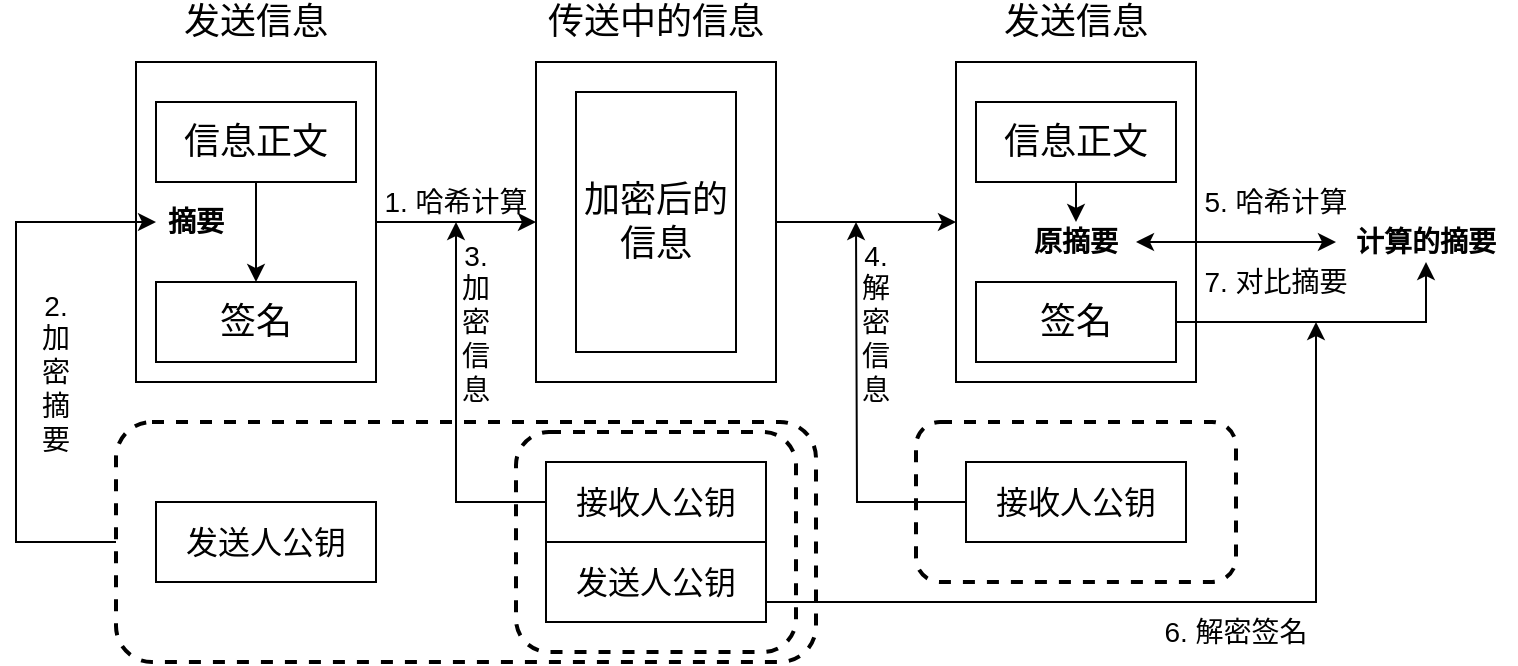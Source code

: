 <mxfile version="14.6.6" type="github">
  <diagram id="GYiH3a7vK1oOKCzfAaTV" name="Page-1">
    <mxGraphModel dx="850" dy="502" grid="1" gridSize="10" guides="1" tooltips="1" connect="1" arrows="1" fold="1" page="0" pageScale="1" pageWidth="827" pageHeight="1169" math="0" shadow="0">
      <root>
        <mxCell id="0" />
        <mxCell id="1" parent="0" />
        <mxCell id="eQzSi57OZZ5EPF46wHgy-8" value="" style="rounded=0;whiteSpace=wrap;html=1;" vertex="1" parent="1">
          <mxGeometry x="640" y="120" width="120" height="160" as="geometry" />
        </mxCell>
        <mxCell id="eQzSi57OZZ5EPF46wHgy-20" value="" style="rounded=1;whiteSpace=wrap;html=1;fillColor=none;dashed=1;strokeWidth=2;" vertex="1" parent="1">
          <mxGeometry x="620" y="300" width="160" height="80" as="geometry" />
        </mxCell>
        <mxCell id="eQzSi57OZZ5EPF46wHgy-18" value="" style="rounded=1;whiteSpace=wrap;html=1;fillColor=none;dashed=1;strokeWidth=2;" vertex="1" parent="1">
          <mxGeometry x="220" y="300" width="350" height="120" as="geometry" />
        </mxCell>
        <mxCell id="eQzSi57OZZ5EPF46wHgy-19" value="" style="rounded=1;whiteSpace=wrap;html=1;fillColor=none;dashed=1;strokeWidth=2;" vertex="1" parent="1">
          <mxGeometry x="420" y="305" width="140" height="110" as="geometry" />
        </mxCell>
        <mxCell id="eQzSi57OZZ5EPF46wHgy-21" style="edgeStyle=orthogonalEdgeStyle;rounded=0;orthogonalLoop=1;jettySize=auto;html=1;exitX=1;exitY=0.5;exitDx=0;exitDy=0;entryX=0;entryY=0.5;entryDx=0;entryDy=0;" edge="1" parent="1" source="eQzSi57OZZ5EPF46wHgy-1" target="eQzSi57OZZ5EPF46wHgy-6">
          <mxGeometry relative="1" as="geometry" />
        </mxCell>
        <mxCell id="eQzSi57OZZ5EPF46wHgy-1" value="" style="rounded=0;whiteSpace=wrap;html=1;" vertex="1" parent="1">
          <mxGeometry x="230" y="120" width="120" height="160" as="geometry" />
        </mxCell>
        <mxCell id="eQzSi57OZZ5EPF46wHgy-5" style="edgeStyle=orthogonalEdgeStyle;rounded=0;orthogonalLoop=1;jettySize=auto;html=1;exitX=0.5;exitY=1;exitDx=0;exitDy=0;" edge="1" parent="1" source="eQzSi57OZZ5EPF46wHgy-2" target="eQzSi57OZZ5EPF46wHgy-3">
          <mxGeometry relative="1" as="geometry" />
        </mxCell>
        <mxCell id="eQzSi57OZZ5EPF46wHgy-2" value="&lt;font style=&quot;font-size: 18px&quot;&gt;信息正文&lt;/font&gt;" style="rounded=0;whiteSpace=wrap;html=1;" vertex="1" parent="1">
          <mxGeometry x="240" y="140" width="100" height="40" as="geometry" />
        </mxCell>
        <mxCell id="eQzSi57OZZ5EPF46wHgy-3" value="&lt;font style=&quot;font-size: 18px&quot;&gt;签名&lt;/font&gt;" style="rounded=0;whiteSpace=wrap;html=1;" vertex="1" parent="1">
          <mxGeometry x="240" y="230" width="100" height="40" as="geometry" />
        </mxCell>
        <mxCell id="eQzSi57OZZ5EPF46wHgy-4" value="&lt;font style=&quot;font-size: 18px&quot;&gt;发送信息&lt;/font&gt;" style="text;html=1;strokeColor=none;fillColor=none;align=center;verticalAlign=middle;whiteSpace=wrap;rounded=0;" vertex="1" parent="1">
          <mxGeometry x="250" y="90" width="80" height="20" as="geometry" />
        </mxCell>
        <mxCell id="eQzSi57OZZ5EPF46wHgy-23" style="edgeStyle=orthogonalEdgeStyle;rounded=0;orthogonalLoop=1;jettySize=auto;html=1;exitX=1;exitY=0.5;exitDx=0;exitDy=0;" edge="1" parent="1" source="eQzSi57OZZ5EPF46wHgy-6" target="eQzSi57OZZ5EPF46wHgy-8">
          <mxGeometry relative="1" as="geometry" />
        </mxCell>
        <mxCell id="eQzSi57OZZ5EPF46wHgy-6" value="" style="rounded=0;whiteSpace=wrap;html=1;" vertex="1" parent="1">
          <mxGeometry x="430" y="120" width="120" height="160" as="geometry" />
        </mxCell>
        <mxCell id="eQzSi57OZZ5EPF46wHgy-7" value="&lt;font style=&quot;font-size: 18px&quot;&gt;加密后的信息&lt;/font&gt;" style="rounded=0;whiteSpace=wrap;html=1;" vertex="1" parent="1">
          <mxGeometry x="450" y="135" width="80" height="130" as="geometry" />
        </mxCell>
        <mxCell id="eQzSi57OZZ5EPF46wHgy-40" style="edgeStyle=orthogonalEdgeStyle;rounded=0;orthogonalLoop=1;jettySize=auto;html=1;exitX=0.5;exitY=1;exitDx=0;exitDy=0;entryX=0.5;entryY=0;entryDx=0;entryDy=0;startArrow=none;startFill=0;" edge="1" parent="1" source="eQzSi57OZZ5EPF46wHgy-10" target="eQzSi57OZZ5EPF46wHgy-38">
          <mxGeometry relative="1" as="geometry" />
        </mxCell>
        <mxCell id="eQzSi57OZZ5EPF46wHgy-10" value="&lt;font style=&quot;font-size: 18px&quot;&gt;信息正文&lt;/font&gt;" style="rounded=0;whiteSpace=wrap;html=1;" vertex="1" parent="1">
          <mxGeometry x="650" y="140" width="100" height="40" as="geometry" />
        </mxCell>
        <mxCell id="eQzSi57OZZ5EPF46wHgy-37" style="edgeStyle=orthogonalEdgeStyle;rounded=0;orthogonalLoop=1;jettySize=auto;html=1;exitX=1;exitY=0.5;exitDx=0;exitDy=0;entryX=0.5;entryY=1;entryDx=0;entryDy=0;" edge="1" parent="1" source="eQzSi57OZZ5EPF46wHgy-11" target="eQzSi57OZZ5EPF46wHgy-36">
          <mxGeometry relative="1" as="geometry" />
        </mxCell>
        <mxCell id="eQzSi57OZZ5EPF46wHgy-11" value="&lt;font style=&quot;font-size: 18px&quot;&gt;签名&lt;/font&gt;" style="rounded=0;whiteSpace=wrap;html=1;" vertex="1" parent="1">
          <mxGeometry x="650" y="230" width="100" height="40" as="geometry" />
        </mxCell>
        <mxCell id="eQzSi57OZZ5EPF46wHgy-12" value="&lt;font style=&quot;font-size: 18px&quot;&gt;发送信息&lt;/font&gt;" style="text;html=1;strokeColor=none;fillColor=none;align=center;verticalAlign=middle;whiteSpace=wrap;rounded=0;" vertex="1" parent="1">
          <mxGeometry x="660" y="90" width="80" height="20" as="geometry" />
        </mxCell>
        <mxCell id="eQzSi57OZZ5EPF46wHgy-13" value="&lt;font style=&quot;font-size: 18px&quot;&gt;传送中的信息&lt;/font&gt;" style="text;html=1;strokeColor=none;fillColor=none;align=center;verticalAlign=middle;whiteSpace=wrap;rounded=0;" vertex="1" parent="1">
          <mxGeometry x="430" y="90" width="120" height="20" as="geometry" />
        </mxCell>
        <mxCell id="eQzSi57OZZ5EPF46wHgy-14" value="&lt;font style=&quot;font-size: 16px&quot;&gt;发送人公钥&lt;/font&gt;" style="rounded=0;whiteSpace=wrap;html=1;" vertex="1" parent="1">
          <mxGeometry x="240" y="340" width="110" height="40" as="geometry" />
        </mxCell>
        <mxCell id="eQzSi57OZZ5EPF46wHgy-45" style="edgeStyle=orthogonalEdgeStyle;rounded=0;orthogonalLoop=1;jettySize=auto;html=1;exitX=1;exitY=0.75;exitDx=0;exitDy=0;startArrow=none;startFill=0;" edge="1" parent="1" source="eQzSi57OZZ5EPF46wHgy-15">
          <mxGeometry relative="1" as="geometry">
            <mxPoint x="820" y="250" as="targetPoint" />
            <Array as="points">
              <mxPoint x="820" y="390" />
            </Array>
          </mxGeometry>
        </mxCell>
        <mxCell id="eQzSi57OZZ5EPF46wHgy-15" value="&lt;font style=&quot;font-size: 16px&quot;&gt;发送人公钥&lt;/font&gt;" style="rounded=0;whiteSpace=wrap;html=1;" vertex="1" parent="1">
          <mxGeometry x="435" y="360" width="110" height="40" as="geometry" />
        </mxCell>
        <mxCell id="eQzSi57OZZ5EPF46wHgy-32" style="edgeStyle=orthogonalEdgeStyle;rounded=0;orthogonalLoop=1;jettySize=auto;html=1;exitX=0;exitY=0.5;exitDx=0;exitDy=0;entryX=0.5;entryY=1;entryDx=0;entryDy=0;" edge="1" parent="1" source="eQzSi57OZZ5EPF46wHgy-16" target="eQzSi57OZZ5EPF46wHgy-24">
          <mxGeometry relative="1" as="geometry" />
        </mxCell>
        <mxCell id="eQzSi57OZZ5EPF46wHgy-16" value="&lt;font style=&quot;font-size: 16px&quot;&gt;接收人公钥&lt;/font&gt;" style="rounded=0;whiteSpace=wrap;html=1;" vertex="1" parent="1">
          <mxGeometry x="435" y="320" width="110" height="40" as="geometry" />
        </mxCell>
        <mxCell id="eQzSi57OZZ5EPF46wHgy-34" style="edgeStyle=orthogonalEdgeStyle;rounded=0;orthogonalLoop=1;jettySize=auto;html=1;exitX=0;exitY=0.5;exitDx=0;exitDy=0;" edge="1" parent="1" source="eQzSi57OZZ5EPF46wHgy-17">
          <mxGeometry relative="1" as="geometry">
            <mxPoint x="590" y="200" as="targetPoint" />
          </mxGeometry>
        </mxCell>
        <mxCell id="eQzSi57OZZ5EPF46wHgy-17" value="&lt;font style=&quot;font-size: 16px&quot;&gt;接收人公钥&lt;/font&gt;" style="rounded=0;whiteSpace=wrap;html=1;" vertex="1" parent="1">
          <mxGeometry x="645" y="320" width="110" height="40" as="geometry" />
        </mxCell>
        <mxCell id="eQzSi57OZZ5EPF46wHgy-26" style="edgeStyle=orthogonalEdgeStyle;rounded=0;orthogonalLoop=1;jettySize=auto;html=1;exitX=0;exitY=0.5;exitDx=0;exitDy=0;entryX=0;entryY=0.5;entryDx=0;entryDy=0;" edge="1" parent="1" source="eQzSi57OZZ5EPF46wHgy-18" target="eQzSi57OZZ5EPF46wHgy-27">
          <mxGeometry relative="1" as="geometry">
            <mxPoint x="180" y="210" as="targetPoint" />
            <Array as="points">
              <mxPoint x="170" y="360" />
              <mxPoint x="170" y="200" />
            </Array>
          </mxGeometry>
        </mxCell>
        <mxCell id="eQzSi57OZZ5EPF46wHgy-24" value="&lt;font style=&quot;font-size: 14px&quot;&gt;1. 哈希计算&lt;/font&gt;" style="text;html=1;strokeColor=none;fillColor=none;align=center;verticalAlign=middle;whiteSpace=wrap;rounded=0;dashed=1;" vertex="1" parent="1">
          <mxGeometry x="350" y="180" width="80" height="20" as="geometry" />
        </mxCell>
        <mxCell id="eQzSi57OZZ5EPF46wHgy-27" value="&lt;font style=&quot;font-size: 14px&quot;&gt;&lt;b&gt;摘要&lt;/b&gt;&lt;/font&gt;" style="text;html=1;strokeColor=none;fillColor=none;align=center;verticalAlign=middle;whiteSpace=wrap;rounded=0;dashed=1;" vertex="1" parent="1">
          <mxGeometry x="240" y="190" width="40" height="20" as="geometry" />
        </mxCell>
        <mxCell id="eQzSi57OZZ5EPF46wHgy-29" value="&lt;font style=&quot;font-size: 14px&quot;&gt;2.&lt;br&gt;加&lt;br&gt;密&lt;br&gt;摘&lt;br&gt;要&lt;/font&gt;" style="text;html=1;strokeColor=none;fillColor=none;align=center;verticalAlign=middle;whiteSpace=wrap;rounded=0;dashed=1;" vertex="1" parent="1">
          <mxGeometry x="170" y="240" width="40" height="70" as="geometry" />
        </mxCell>
        <mxCell id="eQzSi57OZZ5EPF46wHgy-33" value="&lt;font style=&quot;font-size: 14px&quot;&gt;3.&lt;br&gt;加&lt;br&gt;密&lt;br&gt;信&lt;br&gt;息&lt;br&gt;&lt;/font&gt;" style="text;html=1;strokeColor=none;fillColor=none;align=center;verticalAlign=middle;whiteSpace=wrap;rounded=0;dashed=1;" vertex="1" parent="1">
          <mxGeometry x="380" y="215" width="40" height="70" as="geometry" />
        </mxCell>
        <mxCell id="eQzSi57OZZ5EPF46wHgy-35" value="&lt;font style=&quot;font-size: 14px&quot;&gt;4.&lt;br&gt;解&lt;br&gt;密&lt;br&gt;信&lt;br&gt;息&lt;br&gt;&lt;/font&gt;" style="text;html=1;strokeColor=none;fillColor=none;align=center;verticalAlign=middle;whiteSpace=wrap;rounded=0;dashed=1;" vertex="1" parent="1">
          <mxGeometry x="580" y="215" width="40" height="70" as="geometry" />
        </mxCell>
        <mxCell id="eQzSi57OZZ5EPF46wHgy-36" value="&lt;font style=&quot;font-size: 14px&quot;&gt;&lt;b&gt;计算的摘要&lt;/b&gt;&lt;/font&gt;" style="text;html=1;strokeColor=none;fillColor=none;align=center;verticalAlign=middle;whiteSpace=wrap;rounded=0;dashed=1;" vertex="1" parent="1">
          <mxGeometry x="830" y="200" width="90" height="20" as="geometry" />
        </mxCell>
        <mxCell id="eQzSi57OZZ5EPF46wHgy-39" style="edgeStyle=orthogonalEdgeStyle;rounded=0;orthogonalLoop=1;jettySize=auto;html=1;exitX=1;exitY=0.5;exitDx=0;exitDy=0;entryX=0;entryY=0.5;entryDx=0;entryDy=0;startArrow=classic;startFill=1;" edge="1" parent="1" source="eQzSi57OZZ5EPF46wHgy-38" target="eQzSi57OZZ5EPF46wHgy-36">
          <mxGeometry relative="1" as="geometry" />
        </mxCell>
        <mxCell id="eQzSi57OZZ5EPF46wHgy-38" value="&lt;font style=&quot;font-size: 14px&quot;&gt;&lt;b&gt;原摘要&lt;/b&gt;&lt;/font&gt;" style="text;html=1;strokeColor=none;fillColor=none;align=center;verticalAlign=middle;whiteSpace=wrap;rounded=0;dashed=1;" vertex="1" parent="1">
          <mxGeometry x="670" y="200" width="60" height="20" as="geometry" />
        </mxCell>
        <mxCell id="eQzSi57OZZ5EPF46wHgy-42" value="&lt;font style=&quot;font-size: 14px&quot;&gt;5. 哈希计算&lt;/font&gt;" style="text;html=1;strokeColor=none;fillColor=none;align=center;verticalAlign=middle;whiteSpace=wrap;rounded=0;dashed=1;" vertex="1" parent="1">
          <mxGeometry x="760" y="180" width="80" height="20" as="geometry" />
        </mxCell>
        <mxCell id="eQzSi57OZZ5EPF46wHgy-43" value="&lt;font style=&quot;font-size: 14px&quot;&gt;7. 对比摘要&lt;/font&gt;" style="text;html=1;strokeColor=none;fillColor=none;align=center;verticalAlign=middle;whiteSpace=wrap;rounded=0;dashed=1;" vertex="1" parent="1">
          <mxGeometry x="760" y="220" width="80" height="20" as="geometry" />
        </mxCell>
        <mxCell id="eQzSi57OZZ5EPF46wHgy-44" value="&lt;font style=&quot;font-size: 14px&quot;&gt;6. 解密签名&lt;/font&gt;" style="text;html=1;strokeColor=none;fillColor=none;align=center;verticalAlign=middle;whiteSpace=wrap;rounded=0;dashed=1;" vertex="1" parent="1">
          <mxGeometry x="740" y="395" width="80" height="20" as="geometry" />
        </mxCell>
      </root>
    </mxGraphModel>
  </diagram>
</mxfile>
